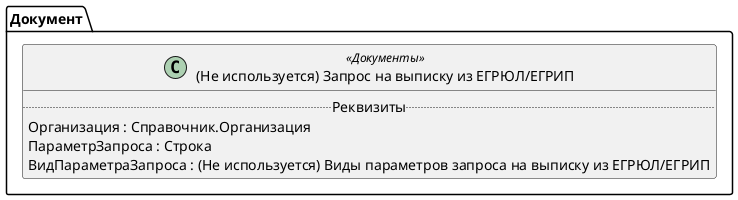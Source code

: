 ﻿@startuml УдалитьЗапросНаВыпискуИзЕГРЮЛ_ЕГРИП
'!include templates.wsd
'..\include templates.wsd
class Документ.УдалитьЗапросНаВыпискуИзЕГРЮЛ_ЕГРИП as "(Не используется) Запрос на выписку из ЕГРЮЛ/ЕГРИП" <<Документы>>
{
..Реквизиты..
Организация : Справочник.Организация
ПараметрЗапроса : Строка
ВидПараметраЗапроса : (Не используется) Виды параметров запроса на выписку из ЕГРЮЛ/ЕГРИП
}
@enduml
